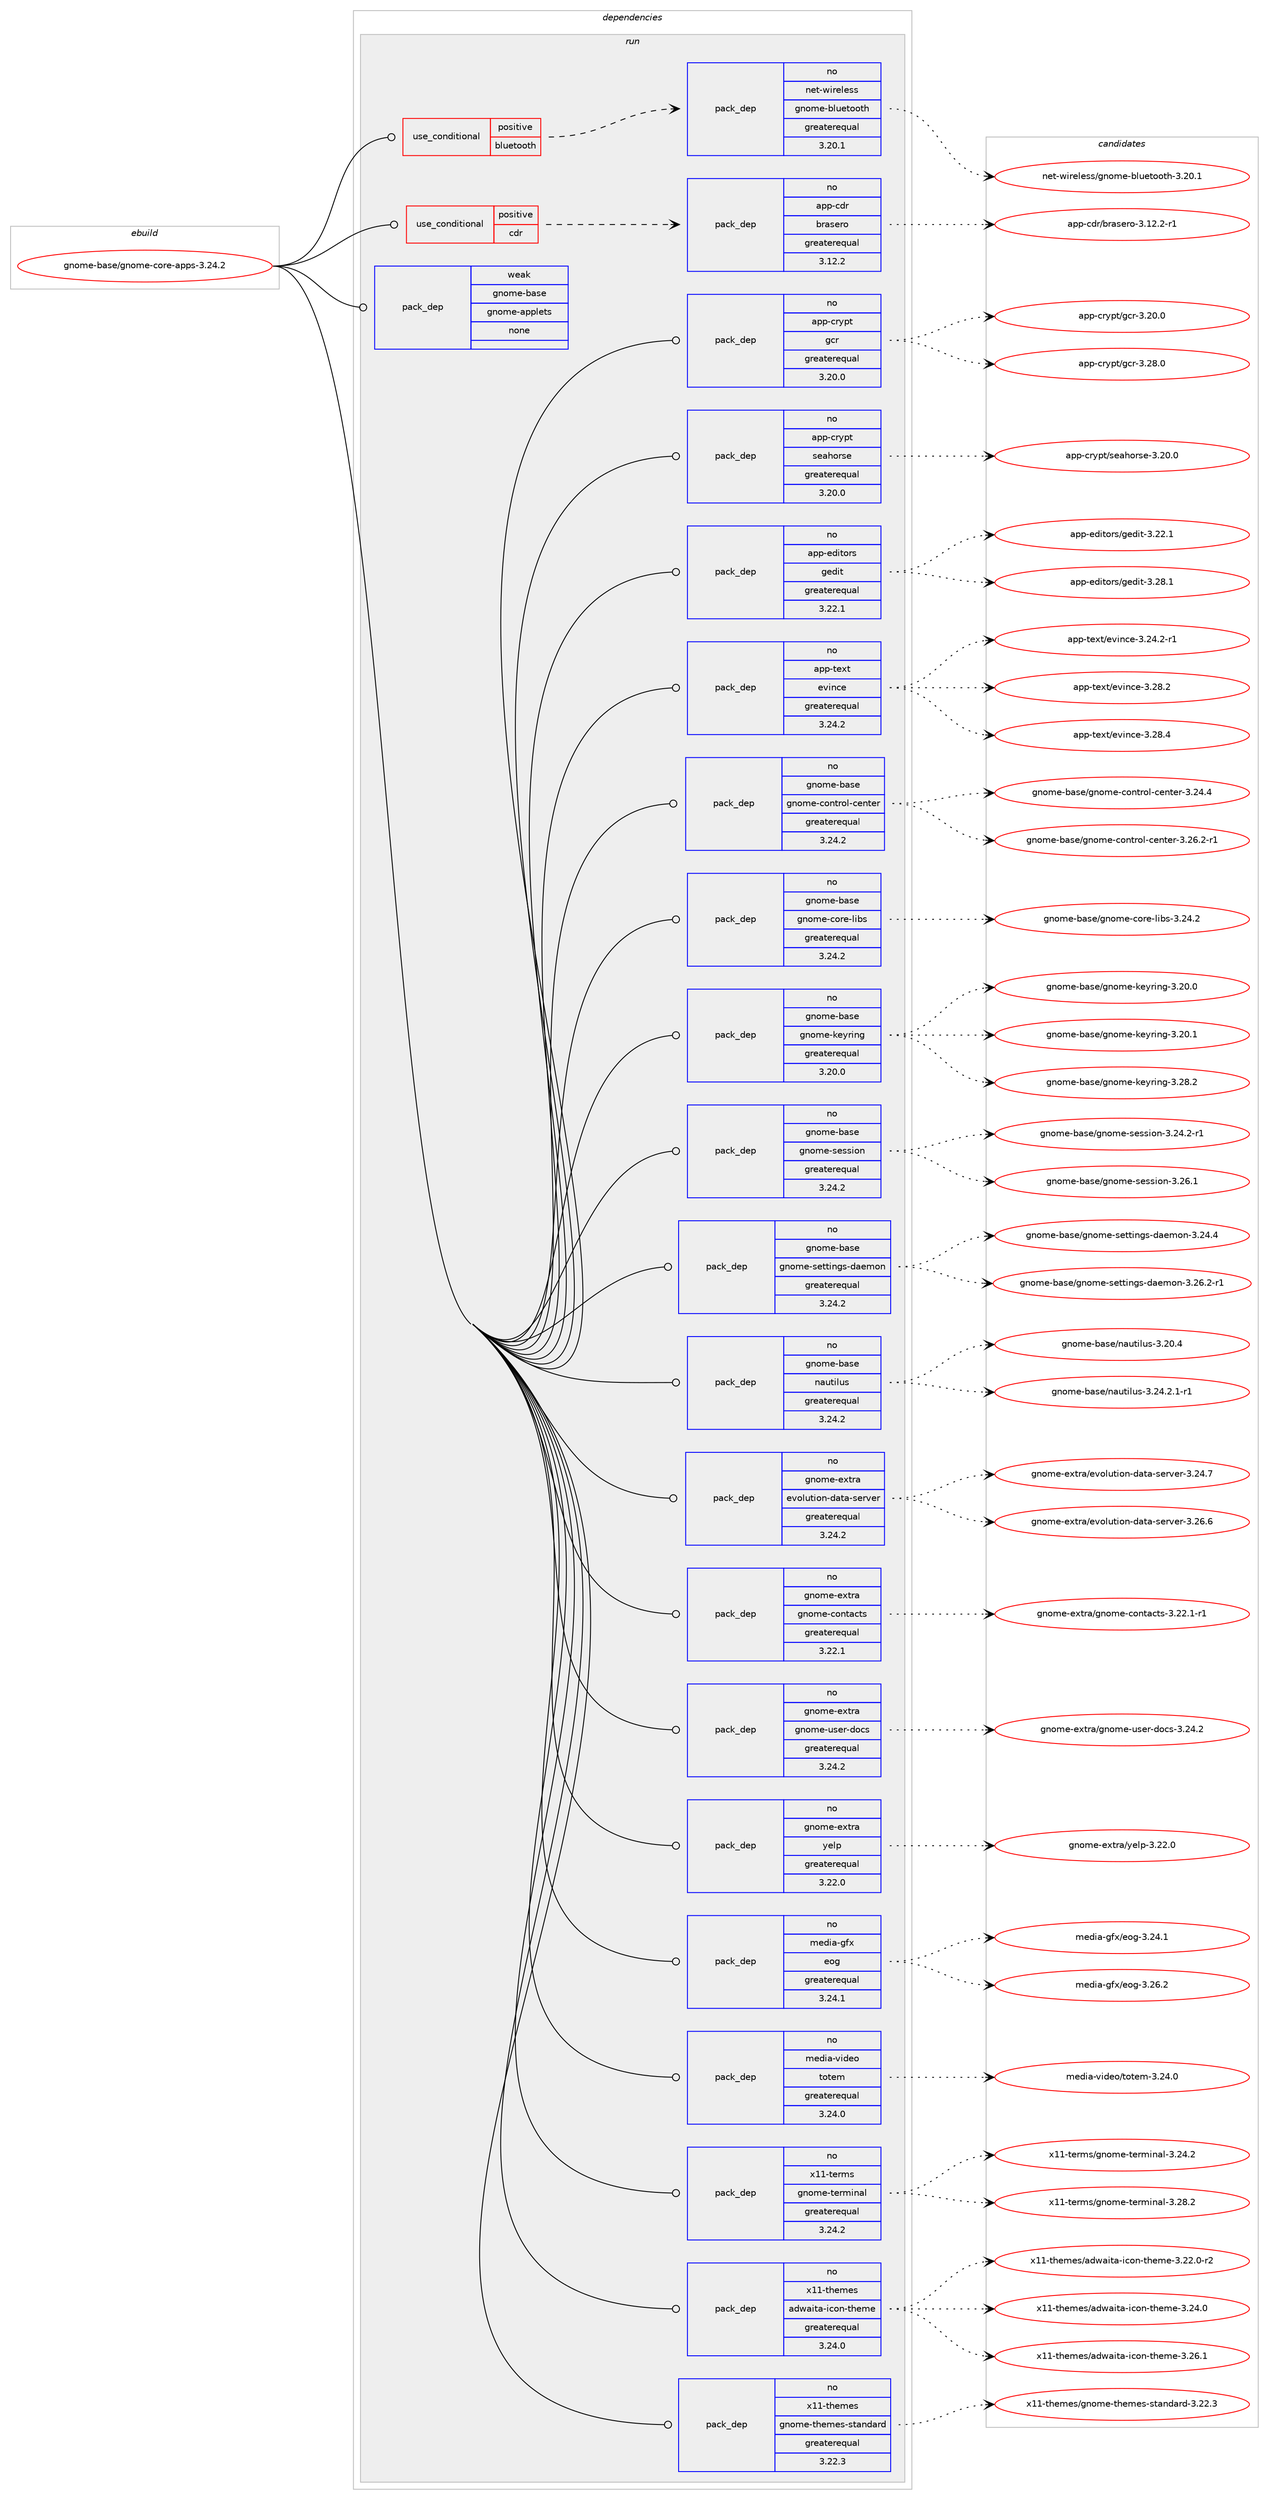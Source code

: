 digraph prolog {

# *************
# Graph options
# *************

newrank=true;
concentrate=true;
compound=true;
graph [rankdir=LR,fontname=Helvetica,fontsize=10,ranksep=1.5];#, ranksep=2.5, nodesep=0.2];
edge  [arrowhead=vee];
node  [fontname=Helvetica,fontsize=10];

# **********
# The ebuild
# **********

subgraph cluster_leftcol {
color=gray;
rank=same;
label=<<i>ebuild</i>>;
id [label="gnome-base/gnome-core-apps-3.24.2", color=red, width=4, href="../gnome-base/gnome-core-apps-3.24.2.svg"];
}

# ****************
# The dependencies
# ****************

subgraph cluster_midcol {
color=gray;
label=<<i>dependencies</i>>;
subgraph cluster_compile {
fillcolor="#eeeeee";
style=filled;
label=<<i>compile</i>>;
}
subgraph cluster_compileandrun {
fillcolor="#eeeeee";
style=filled;
label=<<i>compile and run</i>>;
}
subgraph cluster_run {
fillcolor="#eeeeee";
style=filled;
label=<<i>run</i>>;
subgraph cond1481 {
dependency7054 [label=<<TABLE BORDER="0" CELLBORDER="1" CELLSPACING="0" CELLPADDING="4"><TR><TD ROWSPAN="3" CELLPADDING="10">use_conditional</TD></TR><TR><TD>positive</TD></TR><TR><TD>bluetooth</TD></TR></TABLE>>, shape=none, color=red];
subgraph pack5424 {
dependency7055 [label=<<TABLE BORDER="0" CELLBORDER="1" CELLSPACING="0" CELLPADDING="4" WIDTH="220"><TR><TD ROWSPAN="6" CELLPADDING="30">pack_dep</TD></TR><TR><TD WIDTH="110">no</TD></TR><TR><TD>net-wireless</TD></TR><TR><TD>gnome-bluetooth</TD></TR><TR><TD>greaterequal</TD></TR><TR><TD>3.20.1</TD></TR></TABLE>>, shape=none, color=blue];
}
dependency7054:e -> dependency7055:w [weight=20,style="dashed",arrowhead="vee"];
}
id:e -> dependency7054:w [weight=20,style="solid",arrowhead="odot"];
subgraph cond1482 {
dependency7056 [label=<<TABLE BORDER="0" CELLBORDER="1" CELLSPACING="0" CELLPADDING="4"><TR><TD ROWSPAN="3" CELLPADDING="10">use_conditional</TD></TR><TR><TD>positive</TD></TR><TR><TD>cdr</TD></TR></TABLE>>, shape=none, color=red];
subgraph pack5425 {
dependency7057 [label=<<TABLE BORDER="0" CELLBORDER="1" CELLSPACING="0" CELLPADDING="4" WIDTH="220"><TR><TD ROWSPAN="6" CELLPADDING="30">pack_dep</TD></TR><TR><TD WIDTH="110">no</TD></TR><TR><TD>app-cdr</TD></TR><TR><TD>brasero</TD></TR><TR><TD>greaterequal</TD></TR><TR><TD>3.12.2</TD></TR></TABLE>>, shape=none, color=blue];
}
dependency7056:e -> dependency7057:w [weight=20,style="dashed",arrowhead="vee"];
}
id:e -> dependency7056:w [weight=20,style="solid",arrowhead="odot"];
subgraph pack5426 {
dependency7058 [label=<<TABLE BORDER="0" CELLBORDER="1" CELLSPACING="0" CELLPADDING="4" WIDTH="220"><TR><TD ROWSPAN="6" CELLPADDING="30">pack_dep</TD></TR><TR><TD WIDTH="110">no</TD></TR><TR><TD>app-crypt</TD></TR><TR><TD>gcr</TD></TR><TR><TD>greaterequal</TD></TR><TR><TD>3.20.0</TD></TR></TABLE>>, shape=none, color=blue];
}
id:e -> dependency7058:w [weight=20,style="solid",arrowhead="odot"];
subgraph pack5427 {
dependency7059 [label=<<TABLE BORDER="0" CELLBORDER="1" CELLSPACING="0" CELLPADDING="4" WIDTH="220"><TR><TD ROWSPAN="6" CELLPADDING="30">pack_dep</TD></TR><TR><TD WIDTH="110">no</TD></TR><TR><TD>app-crypt</TD></TR><TR><TD>seahorse</TD></TR><TR><TD>greaterequal</TD></TR><TR><TD>3.20.0</TD></TR></TABLE>>, shape=none, color=blue];
}
id:e -> dependency7059:w [weight=20,style="solid",arrowhead="odot"];
subgraph pack5428 {
dependency7060 [label=<<TABLE BORDER="0" CELLBORDER="1" CELLSPACING="0" CELLPADDING="4" WIDTH="220"><TR><TD ROWSPAN="6" CELLPADDING="30">pack_dep</TD></TR><TR><TD WIDTH="110">no</TD></TR><TR><TD>app-editors</TD></TR><TR><TD>gedit</TD></TR><TR><TD>greaterequal</TD></TR><TR><TD>3.22.1</TD></TR></TABLE>>, shape=none, color=blue];
}
id:e -> dependency7060:w [weight=20,style="solid",arrowhead="odot"];
subgraph pack5429 {
dependency7061 [label=<<TABLE BORDER="0" CELLBORDER="1" CELLSPACING="0" CELLPADDING="4" WIDTH="220"><TR><TD ROWSPAN="6" CELLPADDING="30">pack_dep</TD></TR><TR><TD WIDTH="110">no</TD></TR><TR><TD>app-text</TD></TR><TR><TD>evince</TD></TR><TR><TD>greaterequal</TD></TR><TR><TD>3.24.2</TD></TR></TABLE>>, shape=none, color=blue];
}
id:e -> dependency7061:w [weight=20,style="solid",arrowhead="odot"];
subgraph pack5430 {
dependency7062 [label=<<TABLE BORDER="0" CELLBORDER="1" CELLSPACING="0" CELLPADDING="4" WIDTH="220"><TR><TD ROWSPAN="6" CELLPADDING="30">pack_dep</TD></TR><TR><TD WIDTH="110">no</TD></TR><TR><TD>gnome-base</TD></TR><TR><TD>gnome-control-center</TD></TR><TR><TD>greaterequal</TD></TR><TR><TD>3.24.2</TD></TR></TABLE>>, shape=none, color=blue];
}
id:e -> dependency7062:w [weight=20,style="solid",arrowhead="odot"];
subgraph pack5431 {
dependency7063 [label=<<TABLE BORDER="0" CELLBORDER="1" CELLSPACING="0" CELLPADDING="4" WIDTH="220"><TR><TD ROWSPAN="6" CELLPADDING="30">pack_dep</TD></TR><TR><TD WIDTH="110">no</TD></TR><TR><TD>gnome-base</TD></TR><TR><TD>gnome-core-libs</TD></TR><TR><TD>greaterequal</TD></TR><TR><TD>3.24.2</TD></TR></TABLE>>, shape=none, color=blue];
}
id:e -> dependency7063:w [weight=20,style="solid",arrowhead="odot"];
subgraph pack5432 {
dependency7064 [label=<<TABLE BORDER="0" CELLBORDER="1" CELLSPACING="0" CELLPADDING="4" WIDTH="220"><TR><TD ROWSPAN="6" CELLPADDING="30">pack_dep</TD></TR><TR><TD WIDTH="110">no</TD></TR><TR><TD>gnome-base</TD></TR><TR><TD>gnome-keyring</TD></TR><TR><TD>greaterequal</TD></TR><TR><TD>3.20.0</TD></TR></TABLE>>, shape=none, color=blue];
}
id:e -> dependency7064:w [weight=20,style="solid",arrowhead="odot"];
subgraph pack5433 {
dependency7065 [label=<<TABLE BORDER="0" CELLBORDER="1" CELLSPACING="0" CELLPADDING="4" WIDTH="220"><TR><TD ROWSPAN="6" CELLPADDING="30">pack_dep</TD></TR><TR><TD WIDTH="110">no</TD></TR><TR><TD>gnome-base</TD></TR><TR><TD>gnome-session</TD></TR><TR><TD>greaterequal</TD></TR><TR><TD>3.24.2</TD></TR></TABLE>>, shape=none, color=blue];
}
id:e -> dependency7065:w [weight=20,style="solid",arrowhead="odot"];
subgraph pack5434 {
dependency7066 [label=<<TABLE BORDER="0" CELLBORDER="1" CELLSPACING="0" CELLPADDING="4" WIDTH="220"><TR><TD ROWSPAN="6" CELLPADDING="30">pack_dep</TD></TR><TR><TD WIDTH="110">no</TD></TR><TR><TD>gnome-base</TD></TR><TR><TD>gnome-settings-daemon</TD></TR><TR><TD>greaterequal</TD></TR><TR><TD>3.24.2</TD></TR></TABLE>>, shape=none, color=blue];
}
id:e -> dependency7066:w [weight=20,style="solid",arrowhead="odot"];
subgraph pack5435 {
dependency7067 [label=<<TABLE BORDER="0" CELLBORDER="1" CELLSPACING="0" CELLPADDING="4" WIDTH="220"><TR><TD ROWSPAN="6" CELLPADDING="30">pack_dep</TD></TR><TR><TD WIDTH="110">no</TD></TR><TR><TD>gnome-base</TD></TR><TR><TD>nautilus</TD></TR><TR><TD>greaterequal</TD></TR><TR><TD>3.24.2</TD></TR></TABLE>>, shape=none, color=blue];
}
id:e -> dependency7067:w [weight=20,style="solid",arrowhead="odot"];
subgraph pack5436 {
dependency7068 [label=<<TABLE BORDER="0" CELLBORDER="1" CELLSPACING="0" CELLPADDING="4" WIDTH="220"><TR><TD ROWSPAN="6" CELLPADDING="30">pack_dep</TD></TR><TR><TD WIDTH="110">no</TD></TR><TR><TD>gnome-extra</TD></TR><TR><TD>evolution-data-server</TD></TR><TR><TD>greaterequal</TD></TR><TR><TD>3.24.2</TD></TR></TABLE>>, shape=none, color=blue];
}
id:e -> dependency7068:w [weight=20,style="solid",arrowhead="odot"];
subgraph pack5437 {
dependency7069 [label=<<TABLE BORDER="0" CELLBORDER="1" CELLSPACING="0" CELLPADDING="4" WIDTH="220"><TR><TD ROWSPAN="6" CELLPADDING="30">pack_dep</TD></TR><TR><TD WIDTH="110">no</TD></TR><TR><TD>gnome-extra</TD></TR><TR><TD>gnome-contacts</TD></TR><TR><TD>greaterequal</TD></TR><TR><TD>3.22.1</TD></TR></TABLE>>, shape=none, color=blue];
}
id:e -> dependency7069:w [weight=20,style="solid",arrowhead="odot"];
subgraph pack5438 {
dependency7070 [label=<<TABLE BORDER="0" CELLBORDER="1" CELLSPACING="0" CELLPADDING="4" WIDTH="220"><TR><TD ROWSPAN="6" CELLPADDING="30">pack_dep</TD></TR><TR><TD WIDTH="110">no</TD></TR><TR><TD>gnome-extra</TD></TR><TR><TD>gnome-user-docs</TD></TR><TR><TD>greaterequal</TD></TR><TR><TD>3.24.2</TD></TR></TABLE>>, shape=none, color=blue];
}
id:e -> dependency7070:w [weight=20,style="solid",arrowhead="odot"];
subgraph pack5439 {
dependency7071 [label=<<TABLE BORDER="0" CELLBORDER="1" CELLSPACING="0" CELLPADDING="4" WIDTH="220"><TR><TD ROWSPAN="6" CELLPADDING="30">pack_dep</TD></TR><TR><TD WIDTH="110">no</TD></TR><TR><TD>gnome-extra</TD></TR><TR><TD>yelp</TD></TR><TR><TD>greaterequal</TD></TR><TR><TD>3.22.0</TD></TR></TABLE>>, shape=none, color=blue];
}
id:e -> dependency7071:w [weight=20,style="solid",arrowhead="odot"];
subgraph pack5440 {
dependency7072 [label=<<TABLE BORDER="0" CELLBORDER="1" CELLSPACING="0" CELLPADDING="4" WIDTH="220"><TR><TD ROWSPAN="6" CELLPADDING="30">pack_dep</TD></TR><TR><TD WIDTH="110">no</TD></TR><TR><TD>media-gfx</TD></TR><TR><TD>eog</TD></TR><TR><TD>greaterequal</TD></TR><TR><TD>3.24.1</TD></TR></TABLE>>, shape=none, color=blue];
}
id:e -> dependency7072:w [weight=20,style="solid",arrowhead="odot"];
subgraph pack5441 {
dependency7073 [label=<<TABLE BORDER="0" CELLBORDER="1" CELLSPACING="0" CELLPADDING="4" WIDTH="220"><TR><TD ROWSPAN="6" CELLPADDING="30">pack_dep</TD></TR><TR><TD WIDTH="110">no</TD></TR><TR><TD>media-video</TD></TR><TR><TD>totem</TD></TR><TR><TD>greaterequal</TD></TR><TR><TD>3.24.0</TD></TR></TABLE>>, shape=none, color=blue];
}
id:e -> dependency7073:w [weight=20,style="solid",arrowhead="odot"];
subgraph pack5442 {
dependency7074 [label=<<TABLE BORDER="0" CELLBORDER="1" CELLSPACING="0" CELLPADDING="4" WIDTH="220"><TR><TD ROWSPAN="6" CELLPADDING="30">pack_dep</TD></TR><TR><TD WIDTH="110">no</TD></TR><TR><TD>x11-terms</TD></TR><TR><TD>gnome-terminal</TD></TR><TR><TD>greaterequal</TD></TR><TR><TD>3.24.2</TD></TR></TABLE>>, shape=none, color=blue];
}
id:e -> dependency7074:w [weight=20,style="solid",arrowhead="odot"];
subgraph pack5443 {
dependency7075 [label=<<TABLE BORDER="0" CELLBORDER="1" CELLSPACING="0" CELLPADDING="4" WIDTH="220"><TR><TD ROWSPAN="6" CELLPADDING="30">pack_dep</TD></TR><TR><TD WIDTH="110">no</TD></TR><TR><TD>x11-themes</TD></TR><TR><TD>adwaita-icon-theme</TD></TR><TR><TD>greaterequal</TD></TR><TR><TD>3.24.0</TD></TR></TABLE>>, shape=none, color=blue];
}
id:e -> dependency7075:w [weight=20,style="solid",arrowhead="odot"];
subgraph pack5444 {
dependency7076 [label=<<TABLE BORDER="0" CELLBORDER="1" CELLSPACING="0" CELLPADDING="4" WIDTH="220"><TR><TD ROWSPAN="6" CELLPADDING="30">pack_dep</TD></TR><TR><TD WIDTH="110">no</TD></TR><TR><TD>x11-themes</TD></TR><TR><TD>gnome-themes-standard</TD></TR><TR><TD>greaterequal</TD></TR><TR><TD>3.22.3</TD></TR></TABLE>>, shape=none, color=blue];
}
id:e -> dependency7076:w [weight=20,style="solid",arrowhead="odot"];
subgraph pack5445 {
dependency7077 [label=<<TABLE BORDER="0" CELLBORDER="1" CELLSPACING="0" CELLPADDING="4" WIDTH="220"><TR><TD ROWSPAN="6" CELLPADDING="30">pack_dep</TD></TR><TR><TD WIDTH="110">weak</TD></TR><TR><TD>gnome-base</TD></TR><TR><TD>gnome-applets</TD></TR><TR><TD>none</TD></TR><TR><TD></TD></TR></TABLE>>, shape=none, color=blue];
}
id:e -> dependency7077:w [weight=20,style="solid",arrowhead="odot"];
}
}

# **************
# The candidates
# **************

subgraph cluster_choices {
rank=same;
color=gray;
label=<<i>candidates</i>>;

subgraph choice5424 {
color=black;
nodesep=1;
choice1101011164511910511410110810111511547103110111109101459810811710111611111111610445514650484649 [label="net-wireless/gnome-bluetooth-3.20.1", color=red, width=4,href="../net-wireless/gnome-bluetooth-3.20.1.svg"];
dependency7055:e -> choice1101011164511910511410110810111511547103110111109101459810811710111611111111610445514650484649:w [style=dotted,weight="100"];
}
subgraph choice5425 {
color=black;
nodesep=1;
choice971121124599100114479811497115101114111455146495046504511449 [label="app-cdr/brasero-3.12.2-r1", color=red, width=4,href="../app-cdr/brasero-3.12.2-r1.svg"];
dependency7057:e -> choice971121124599100114479811497115101114111455146495046504511449:w [style=dotted,weight="100"];
}
subgraph choice5426 {
color=black;
nodesep=1;
choice971121124599114121112116471039911445514650484648 [label="app-crypt/gcr-3.20.0", color=red, width=4,href="../app-crypt/gcr-3.20.0.svg"];
choice971121124599114121112116471039911445514650564648 [label="app-crypt/gcr-3.28.0", color=red, width=4,href="../app-crypt/gcr-3.28.0.svg"];
dependency7058:e -> choice971121124599114121112116471039911445514650484648:w [style=dotted,weight="100"];
dependency7058:e -> choice971121124599114121112116471039911445514650564648:w [style=dotted,weight="100"];
}
subgraph choice5427 {
color=black;
nodesep=1;
choice971121124599114121112116471151019710411111411510145514650484648 [label="app-crypt/seahorse-3.20.0", color=red, width=4,href="../app-crypt/seahorse-3.20.0.svg"];
dependency7059:e -> choice971121124599114121112116471151019710411111411510145514650484648:w [style=dotted,weight="100"];
}
subgraph choice5428 {
color=black;
nodesep=1;
choice97112112451011001051161111141154710310110010511645514650504649 [label="app-editors/gedit-3.22.1", color=red, width=4,href="../app-editors/gedit-3.22.1.svg"];
choice97112112451011001051161111141154710310110010511645514650564649 [label="app-editors/gedit-3.28.1", color=red, width=4,href="../app-editors/gedit-3.28.1.svg"];
dependency7060:e -> choice97112112451011001051161111141154710310110010511645514650504649:w [style=dotted,weight="100"];
dependency7060:e -> choice97112112451011001051161111141154710310110010511645514650564649:w [style=dotted,weight="100"];
}
subgraph choice5429 {
color=black;
nodesep=1;
choice97112112451161011201164710111810511099101455146505246504511449 [label="app-text/evince-3.24.2-r1", color=red, width=4,href="../app-text/evince-3.24.2-r1.svg"];
choice9711211245116101120116471011181051109910145514650564650 [label="app-text/evince-3.28.2", color=red, width=4,href="../app-text/evince-3.28.2.svg"];
choice9711211245116101120116471011181051109910145514650564652 [label="app-text/evince-3.28.4", color=red, width=4,href="../app-text/evince-3.28.4.svg"];
dependency7061:e -> choice97112112451161011201164710111810511099101455146505246504511449:w [style=dotted,weight="100"];
dependency7061:e -> choice9711211245116101120116471011181051109910145514650564650:w [style=dotted,weight="100"];
dependency7061:e -> choice9711211245116101120116471011181051109910145514650564652:w [style=dotted,weight="100"];
}
subgraph choice5430 {
color=black;
nodesep=1;
choice103110111109101459897115101471031101111091014599111110116114111108459910111011610111445514650524652 [label="gnome-base/gnome-control-center-3.24.4", color=red, width=4,href="../gnome-base/gnome-control-center-3.24.4.svg"];
choice1031101111091014598971151014710311011110910145991111101161141111084599101110116101114455146505446504511449 [label="gnome-base/gnome-control-center-3.26.2-r1", color=red, width=4,href="../gnome-base/gnome-control-center-3.26.2-r1.svg"];
dependency7062:e -> choice103110111109101459897115101471031101111091014599111110116114111108459910111011610111445514650524652:w [style=dotted,weight="100"];
dependency7062:e -> choice1031101111091014598971151014710311011110910145991111101161141111084599101110116101114455146505446504511449:w [style=dotted,weight="100"];
}
subgraph choice5431 {
color=black;
nodesep=1;
choice103110111109101459897115101471031101111091014599111114101451081059811545514650524650 [label="gnome-base/gnome-core-libs-3.24.2", color=red, width=4,href="../gnome-base/gnome-core-libs-3.24.2.svg"];
dependency7063:e -> choice103110111109101459897115101471031101111091014599111114101451081059811545514650524650:w [style=dotted,weight="100"];
}
subgraph choice5432 {
color=black;
nodesep=1;
choice103110111109101459897115101471031101111091014510710112111410511010345514650484648 [label="gnome-base/gnome-keyring-3.20.0", color=red, width=4,href="../gnome-base/gnome-keyring-3.20.0.svg"];
choice103110111109101459897115101471031101111091014510710112111410511010345514650484649 [label="gnome-base/gnome-keyring-3.20.1", color=red, width=4,href="../gnome-base/gnome-keyring-3.20.1.svg"];
choice103110111109101459897115101471031101111091014510710112111410511010345514650564650 [label="gnome-base/gnome-keyring-3.28.2", color=red, width=4,href="../gnome-base/gnome-keyring-3.28.2.svg"];
dependency7064:e -> choice103110111109101459897115101471031101111091014510710112111410511010345514650484648:w [style=dotted,weight="100"];
dependency7064:e -> choice103110111109101459897115101471031101111091014510710112111410511010345514650484649:w [style=dotted,weight="100"];
dependency7064:e -> choice103110111109101459897115101471031101111091014510710112111410511010345514650564650:w [style=dotted,weight="100"];
}
subgraph choice5433 {
color=black;
nodesep=1;
choice1031101111091014598971151014710311011110910145115101115115105111110455146505246504511449 [label="gnome-base/gnome-session-3.24.2-r1", color=red, width=4,href="../gnome-base/gnome-session-3.24.2-r1.svg"];
choice103110111109101459897115101471031101111091014511510111511510511111045514650544649 [label="gnome-base/gnome-session-3.26.1", color=red, width=4,href="../gnome-base/gnome-session-3.26.1.svg"];
dependency7065:e -> choice1031101111091014598971151014710311011110910145115101115115105111110455146505246504511449:w [style=dotted,weight="100"];
dependency7065:e -> choice103110111109101459897115101471031101111091014511510111511510511111045514650544649:w [style=dotted,weight="100"];
}
subgraph choice5434 {
color=black;
nodesep=1;
choice1031101111091014598971151014710311011110910145115101116116105110103115451009710110911111045514650524652 [label="gnome-base/gnome-settings-daemon-3.24.4", color=red, width=4,href="../gnome-base/gnome-settings-daemon-3.24.4.svg"];
choice10311011110910145989711510147103110111109101451151011161161051101031154510097101109111110455146505446504511449 [label="gnome-base/gnome-settings-daemon-3.26.2-r1", color=red, width=4,href="../gnome-base/gnome-settings-daemon-3.26.2-r1.svg"];
dependency7066:e -> choice1031101111091014598971151014710311011110910145115101116116105110103115451009710110911111045514650524652:w [style=dotted,weight="100"];
dependency7066:e -> choice10311011110910145989711510147103110111109101451151011161161051101031154510097101109111110455146505446504511449:w [style=dotted,weight="100"];
}
subgraph choice5435 {
color=black;
nodesep=1;
choice103110111109101459897115101471109711711610510811711545514650484652 [label="gnome-base/nautilus-3.20.4", color=red, width=4,href="../gnome-base/nautilus-3.20.4.svg"];
choice10311011110910145989711510147110971171161051081171154551465052465046494511449 [label="gnome-base/nautilus-3.24.2.1-r1", color=red, width=4,href="../gnome-base/nautilus-3.24.2.1-r1.svg"];
dependency7067:e -> choice103110111109101459897115101471109711711610510811711545514650484652:w [style=dotted,weight="100"];
dependency7067:e -> choice10311011110910145989711510147110971171161051081171154551465052465046494511449:w [style=dotted,weight="100"];
}
subgraph choice5436 {
color=black;
nodesep=1;
choice1031101111091014510112011611497471011181111081171161051111104510097116974511510111411810111445514650524655 [label="gnome-extra/evolution-data-server-3.24.7", color=red, width=4,href="../gnome-extra/evolution-data-server-3.24.7.svg"];
choice1031101111091014510112011611497471011181111081171161051111104510097116974511510111411810111445514650544654 [label="gnome-extra/evolution-data-server-3.26.6", color=red, width=4,href="../gnome-extra/evolution-data-server-3.26.6.svg"];
dependency7068:e -> choice1031101111091014510112011611497471011181111081171161051111104510097116974511510111411810111445514650524655:w [style=dotted,weight="100"];
dependency7068:e -> choice1031101111091014510112011611497471011181111081171161051111104510097116974511510111411810111445514650544654:w [style=dotted,weight="100"];
}
subgraph choice5437 {
color=black;
nodesep=1;
choice10311011110910145101120116114974710311011110910145991111101169799116115455146505046494511449 [label="gnome-extra/gnome-contacts-3.22.1-r1", color=red, width=4,href="../gnome-extra/gnome-contacts-3.22.1-r1.svg"];
dependency7069:e -> choice10311011110910145101120116114974710311011110910145991111101169799116115455146505046494511449:w [style=dotted,weight="100"];
}
subgraph choice5438 {
color=black;
nodesep=1;
choice10311011110910145101120116114974710311011110910145117115101114451001119911545514650524650 [label="gnome-extra/gnome-user-docs-3.24.2", color=red, width=4,href="../gnome-extra/gnome-user-docs-3.24.2.svg"];
dependency7070:e -> choice10311011110910145101120116114974710311011110910145117115101114451001119911545514650524650:w [style=dotted,weight="100"];
}
subgraph choice5439 {
color=black;
nodesep=1;
choice10311011110910145101120116114974712110110811245514650504648 [label="gnome-extra/yelp-3.22.0", color=red, width=4,href="../gnome-extra/yelp-3.22.0.svg"];
dependency7071:e -> choice10311011110910145101120116114974712110110811245514650504648:w [style=dotted,weight="100"];
}
subgraph choice5440 {
color=black;
nodesep=1;
choice10910110010597451031021204710111110345514650524649 [label="media-gfx/eog-3.24.1", color=red, width=4,href="../media-gfx/eog-3.24.1.svg"];
choice10910110010597451031021204710111110345514650544650 [label="media-gfx/eog-3.26.2", color=red, width=4,href="../media-gfx/eog-3.26.2.svg"];
dependency7072:e -> choice10910110010597451031021204710111110345514650524649:w [style=dotted,weight="100"];
dependency7072:e -> choice10910110010597451031021204710111110345514650544650:w [style=dotted,weight="100"];
}
subgraph choice5441 {
color=black;
nodesep=1;
choice10910110010597451181051001011114711611111610110945514650524648 [label="media-video/totem-3.24.0", color=red, width=4,href="../media-video/totem-3.24.0.svg"];
dependency7073:e -> choice10910110010597451181051001011114711611111610110945514650524648:w [style=dotted,weight="100"];
}
subgraph choice5442 {
color=black;
nodesep=1;
choice12049494511610111410911547103110111109101451161011141091051109710845514650524650 [label="x11-terms/gnome-terminal-3.24.2", color=red, width=4,href="../x11-terms/gnome-terminal-3.24.2.svg"];
choice12049494511610111410911547103110111109101451161011141091051109710845514650564650 [label="x11-terms/gnome-terminal-3.28.2", color=red, width=4,href="../x11-terms/gnome-terminal-3.28.2.svg"];
dependency7074:e -> choice12049494511610111410911547103110111109101451161011141091051109710845514650524650:w [style=dotted,weight="100"];
dependency7074:e -> choice12049494511610111410911547103110111109101451161011141091051109710845514650564650:w [style=dotted,weight="100"];
}
subgraph choice5443 {
color=black;
nodesep=1;
choice12049494511610410110910111547971001199710511697451059911111045116104101109101455146505046484511450 [label="x11-themes/adwaita-icon-theme-3.22.0-r2", color=red, width=4,href="../x11-themes/adwaita-icon-theme-3.22.0-r2.svg"];
choice1204949451161041011091011154797100119971051169745105991111104511610410110910145514650524648 [label="x11-themes/adwaita-icon-theme-3.24.0", color=red, width=4,href="../x11-themes/adwaita-icon-theme-3.24.0.svg"];
choice1204949451161041011091011154797100119971051169745105991111104511610410110910145514650544649 [label="x11-themes/adwaita-icon-theme-3.26.1", color=red, width=4,href="../x11-themes/adwaita-icon-theme-3.26.1.svg"];
dependency7075:e -> choice12049494511610410110910111547971001199710511697451059911111045116104101109101455146505046484511450:w [style=dotted,weight="100"];
dependency7075:e -> choice1204949451161041011091011154797100119971051169745105991111104511610410110910145514650524648:w [style=dotted,weight="100"];
dependency7075:e -> choice1204949451161041011091011154797100119971051169745105991111104511610410110910145514650544649:w [style=dotted,weight="100"];
}
subgraph choice5444 {
color=black;
nodesep=1;
choice120494945116104101109101115471031101111091014511610410110910111545115116971101009711410045514650504651 [label="x11-themes/gnome-themes-standard-3.22.3", color=red, width=4,href="../x11-themes/gnome-themes-standard-3.22.3.svg"];
dependency7076:e -> choice120494945116104101109101115471031101111091014511610410110910111545115116971101009711410045514650504651:w [style=dotted,weight="100"];
}
subgraph choice5445 {
color=black;
nodesep=1;
}
}

}
